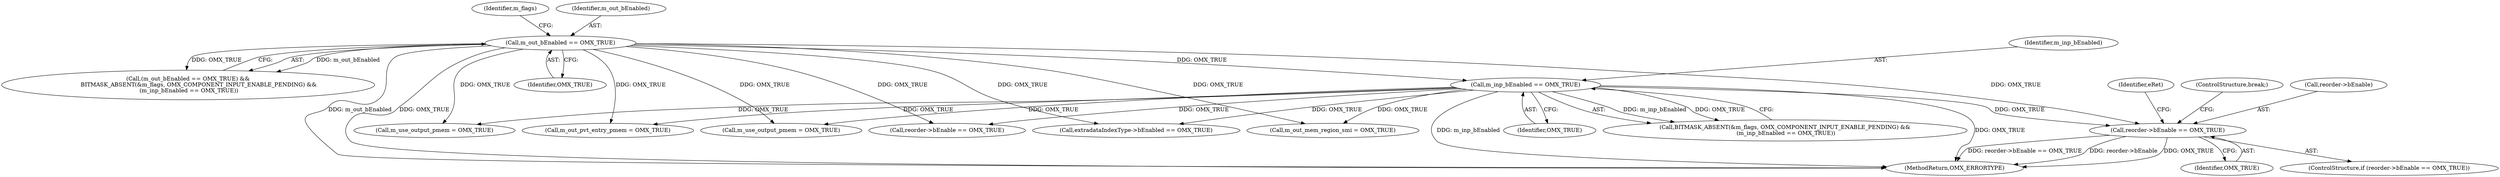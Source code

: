 digraph "0_Android_46e305be6e670a5a0041b0b4861122a0f1aabefa_2@pointer" {
"1002724" [label="(Call,reorder->bEnable == OMX_TRUE)"];
"1000164" [label="(Call,m_inp_bEnabled == OMX_TRUE)"];
"1000156" [label="(Call,m_out_bEnabled == OMX_TRUE)"];
"1001668" [label="(Call,m_out_mem_region_smi = OMX_TRUE)"];
"1000156" [label="(Call,m_out_bEnabled == OMX_TRUE)"];
"1000155" [label="(Call,(m_out_bEnabled == OMX_TRUE) &&\n            BITMASK_ABSENT(&m_flags, OMX_COMPONENT_INPUT_ENABLE_PENDING) &&\n (m_inp_bEnabled == OMX_TRUE))"];
"1000166" [label="(Identifier,OMX_TRUE)"];
"1000164" [label="(Call,m_inp_bEnabled == OMX_TRUE)"];
"1002484" [label="(Call,m_out_pvt_entry_pmem = OMX_TRUE)"];
"1000159" [label="(Call,BITMASK_ABSENT(&m_flags, OMX_COMPONENT_INPUT_ENABLE_PENDING) &&\n (m_inp_bEnabled == OMX_TRUE))"];
"1000162" [label="(Identifier,m_flags)"];
"1000157" [label="(Identifier,m_out_bEnabled)"];
"1002705" [label="(Call,reorder->bEnable == OMX_TRUE)"];
"1002723" [label="(ControlStructure,if (reorder->bEnable == OMX_TRUE))"];
"1001678" [label="(Call,m_use_output_pmem = OMX_TRUE)"];
"1000158" [label="(Identifier,OMX_TRUE)"];
"1002724" [label="(Call,reorder->bEnable == OMX_TRUE)"];
"1002731" [label="(Identifier,eRet)"];
"1002733" [label="(ControlStructure,break;)"];
"1002725" [label="(Call,reorder->bEnable)"];
"1002494" [label="(Call,m_use_output_pmem = OMX_TRUE)"];
"1003158" [label="(MethodReturn,OMX_ERRORTYPE)"];
"1002611" [label="(Call,extradataIndexType->bEnabled == OMX_TRUE)"];
"1002728" [label="(Identifier,OMX_TRUE)"];
"1000165" [label="(Identifier,m_inp_bEnabled)"];
"1002724" -> "1002723"  [label="AST: "];
"1002724" -> "1002728"  [label="CFG: "];
"1002725" -> "1002724"  [label="AST: "];
"1002728" -> "1002724"  [label="AST: "];
"1002731" -> "1002724"  [label="CFG: "];
"1002733" -> "1002724"  [label="CFG: "];
"1002724" -> "1003158"  [label="DDG: OMX_TRUE"];
"1002724" -> "1003158"  [label="DDG: reorder->bEnable == OMX_TRUE"];
"1002724" -> "1003158"  [label="DDG: reorder->bEnable"];
"1000164" -> "1002724"  [label="DDG: OMX_TRUE"];
"1000156" -> "1002724"  [label="DDG: OMX_TRUE"];
"1000164" -> "1000159"  [label="AST: "];
"1000164" -> "1000166"  [label="CFG: "];
"1000165" -> "1000164"  [label="AST: "];
"1000166" -> "1000164"  [label="AST: "];
"1000159" -> "1000164"  [label="CFG: "];
"1000164" -> "1003158"  [label="DDG: OMX_TRUE"];
"1000164" -> "1003158"  [label="DDG: m_inp_bEnabled"];
"1000164" -> "1000159"  [label="DDG: m_inp_bEnabled"];
"1000164" -> "1000159"  [label="DDG: OMX_TRUE"];
"1000156" -> "1000164"  [label="DDG: OMX_TRUE"];
"1000164" -> "1001668"  [label="DDG: OMX_TRUE"];
"1000164" -> "1001678"  [label="DDG: OMX_TRUE"];
"1000164" -> "1002484"  [label="DDG: OMX_TRUE"];
"1000164" -> "1002494"  [label="DDG: OMX_TRUE"];
"1000164" -> "1002611"  [label="DDG: OMX_TRUE"];
"1000164" -> "1002705"  [label="DDG: OMX_TRUE"];
"1000156" -> "1000155"  [label="AST: "];
"1000156" -> "1000158"  [label="CFG: "];
"1000157" -> "1000156"  [label="AST: "];
"1000158" -> "1000156"  [label="AST: "];
"1000162" -> "1000156"  [label="CFG: "];
"1000155" -> "1000156"  [label="CFG: "];
"1000156" -> "1003158"  [label="DDG: m_out_bEnabled"];
"1000156" -> "1003158"  [label="DDG: OMX_TRUE"];
"1000156" -> "1000155"  [label="DDG: m_out_bEnabled"];
"1000156" -> "1000155"  [label="DDG: OMX_TRUE"];
"1000156" -> "1001668"  [label="DDG: OMX_TRUE"];
"1000156" -> "1001678"  [label="DDG: OMX_TRUE"];
"1000156" -> "1002484"  [label="DDG: OMX_TRUE"];
"1000156" -> "1002494"  [label="DDG: OMX_TRUE"];
"1000156" -> "1002611"  [label="DDG: OMX_TRUE"];
"1000156" -> "1002705"  [label="DDG: OMX_TRUE"];
}
